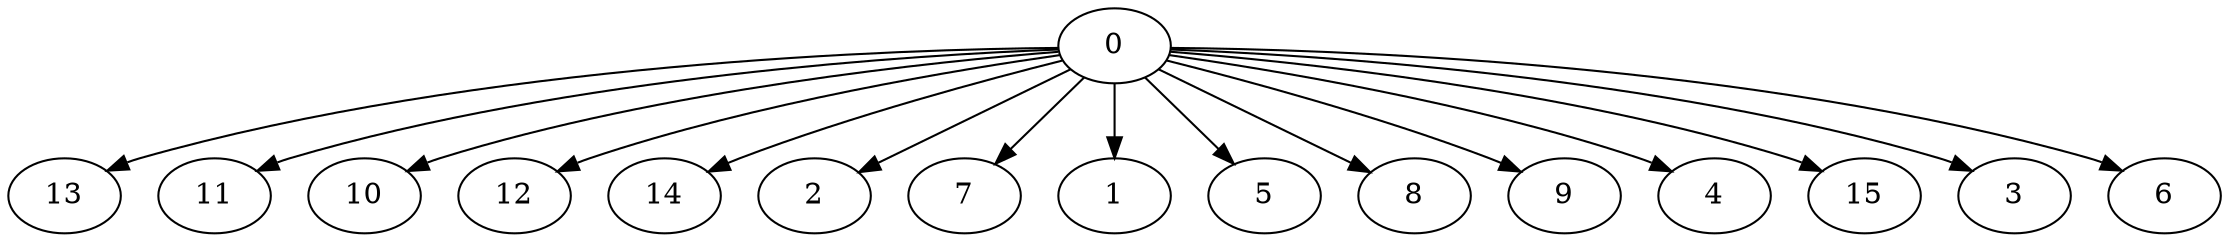 digraph "Fork_Nodes_16_CCR_0.10_WeightType_Random#5" {
	graph ["Duplicate states"=0,
		GraphType=Fork,
		"Max states in OPEN"=0,
		Modes="120000ms; topo-ordered tasks, ; Pruning: task equivalence, fixed order ready list, ; F-value: ; Optimisation: best schedule length (\
SL) optimisation on equal, ",
		NumberOfTasks=16,
		"Pruned using list schedule length"=54914,
		"States removed from OPEN"=0,
		TargetSystem="Homogeneous-6",
		"Time to schedule (ms)"=370,
		"Total idle time"=616,
		"Total schedule length"=268,
		"Total sequential time"=972,
		"Total states created"=73377
	];
	0	["Finish time"=120,
		Processor=0,
		"Start time"=0,
		Weight=120];
	13	["Finish time"=268,
		Processor=1,
		"Start time"=148,
		Weight=120];
	0 -> 13	[Weight=7];
	11	["Finish time"=209,
		Processor=2,
		"Start time"=125,
		Weight=84];
	0 -> 11	[Weight=5];
	10	["Finish time"=194,
		Processor=3,
		"Start time"=122,
		Weight=72];
	0 -> 10	[Weight=2];
	12	["Finish time"=266,
		Processor=3,
		"Start time"=194,
		Weight=72];
	0 -> 12	[Weight=10];
	14	["Finish time"=195,
		Processor=4,
		"Start time"=123,
		Weight=72];
	0 -> 14	[Weight=3];
	2	["Finish time"=206,
		Processor=5,
		"Start time"=146,
		Weight=60];
	0 -> 2	[Weight=8];
	7	["Finish time"=266,
		Processor=5,
		"Start time"=206,
		Weight=60];
	0 -> 7	[Weight=9];
	1	["Finish time"=257,
		Processor=2,
		"Start time"=209,
		Weight=48];
	0 -> 1	[Weight=8];
	5	["Finish time"=264,
		Processor=0,
		"Start time"=216,
		Weight=48];
	0 -> 5	[Weight=10];
	8	["Finish time"=216,
		Processor=0,
		"Start time"=168,
		Weight=48];
	0 -> 8	[Weight=7];
	9	["Finish time"=168,
		Processor=0,
		"Start time"=120,
		Weight=48];
	0 -> 9	[Weight=5];
	4	["Finish time"=267,
		Processor=4,
		"Start time"=231,
		Weight=36];
	0 -> 4	[Weight=10];
	15	["Finish time"=231,
		Processor=4,
		"Start time"=195,
		Weight=36];
	0 -> 15	[Weight=7];
	3	["Finish time"=146,
		Processor=5,
		"Start time"=122,
		Weight=24];
	0 -> 3	[Weight=2];
	6	["Finish time"=148,
		Processor=1,
		"Start time"=124,
		Weight=24];
	0 -> 6	[Weight=4];
}
